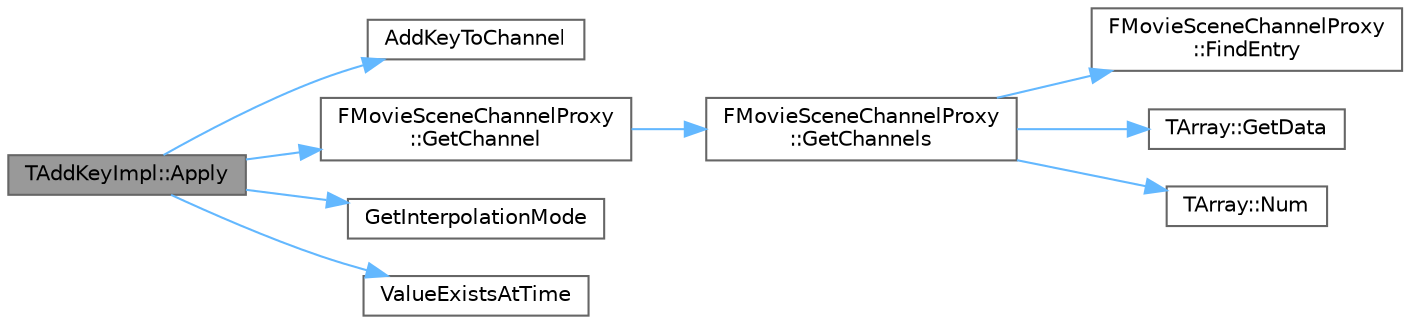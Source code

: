 digraph "TAddKeyImpl::Apply"
{
 // INTERACTIVE_SVG=YES
 // LATEX_PDF_SIZE
  bgcolor="transparent";
  edge [fontname=Helvetica,fontsize=10,labelfontname=Helvetica,labelfontsize=10];
  node [fontname=Helvetica,fontsize=10,shape=box,height=0.2,width=0.4];
  rankdir="LR";
  Node1 [id="Node000001",label="TAddKeyImpl::Apply",height=0.2,width=0.4,color="gray40", fillcolor="grey60", style="filled", fontcolor="black",tooltip=" "];
  Node1 -> Node2 [id="edge1_Node000001_Node000002",color="steelblue1",style="solid",tooltip=" "];
  Node2 [id="Node000002",label="AddKeyToChannel",height=0.2,width=0.4,color="grey40", fillcolor="white", style="filled",URL="$d3/d7d/MovieSceneDoubleChannel_8h.html#abfb9f652fc09d85e8abc68d38a638df2",tooltip="Overload for adding a new key to a double channel at a given time."];
  Node1 -> Node3 [id="edge2_Node000001_Node000003",color="steelblue1",style="solid",tooltip=" "];
  Node3 [id="Node000003",label="FMovieSceneChannelProxy\l::GetChannel",height=0.2,width=0.4,color="grey40", fillcolor="white", style="filled",URL="$dd/d5f/structFMovieSceneChannelProxy.html#a7dba76bacb2eb55741df0d8b0038cbca",tooltip="Get the channel for the specified index of a particular type."];
  Node3 -> Node4 [id="edge3_Node000003_Node000004",color="steelblue1",style="solid",tooltip=" "];
  Node4 [id="Node000004",label="FMovieSceneChannelProxy\l::GetChannels",height=0.2,width=0.4,color="grey40", fillcolor="white", style="filled",URL="$dd/d5f/structFMovieSceneChannelProxy.html#a8d93e82a1bf860d9ba2a307fe9a2fc4b",tooltip="Get all channels of the specified type."];
  Node4 -> Node5 [id="edge4_Node000004_Node000005",color="steelblue1",style="solid",tooltip=" "];
  Node5 [id="Node000005",label="FMovieSceneChannelProxy\l::FindEntry",height=0.2,width=0.4,color="grey40", fillcolor="white", style="filled",URL="$dd/d5f/structFMovieSceneChannelProxy.html#ae75458a0571c684c93f78988a738ad51",tooltip="Find an entry by its channel type name."];
  Node4 -> Node6 [id="edge5_Node000004_Node000006",color="steelblue1",style="solid",tooltip=" "];
  Node6 [id="Node000006",label="TArray::GetData",height=0.2,width=0.4,color="grey40", fillcolor="white", style="filled",URL="$d4/d52/classTArray.html#a5b7af561ae2c8731aca5c33c736fb4f2",tooltip="Helper function for returning a typed pointer to the first array entry."];
  Node4 -> Node7 [id="edge6_Node000004_Node000007",color="steelblue1",style="solid",tooltip=" "];
  Node7 [id="Node000007",label="TArray::Num",height=0.2,width=0.4,color="grey40", fillcolor="white", style="filled",URL="$d4/d52/classTArray.html#adcbf9ca48677a9c0c3830cd862dd40d8",tooltip="Returns number of elements in array."];
  Node1 -> Node8 [id="edge7_Node000001_Node000008",color="steelblue1",style="solid",tooltip=" "];
  Node8 [id="Node000008",label="GetInterpolationMode",height=0.2,width=0.4,color="grey40", fillcolor="white", style="filled",URL="$d3/d7d/MovieSceneDoubleChannel_8h.html#a2dfbe2541ecc53d7159d1b540b59f7f0",tooltip="Overload for getting the interpolation mode for a channel at a specified time, it could be the previo..."];
  Node1 -> Node9 [id="edge8_Node000001_Node000009",color="steelblue1",style="solid",tooltip=" "];
  Node9 [id="Node000009",label="ValueExistsAtTime",height=0.2,width=0.4,color="grey40", fillcolor="white", style="filled",URL="$d3/d7d/MovieSceneDoubleChannel_8h.html#a9a79fe5a710d54be304c673b3e3a0ed5",tooltip="Overloads for common utility functions."];
}
